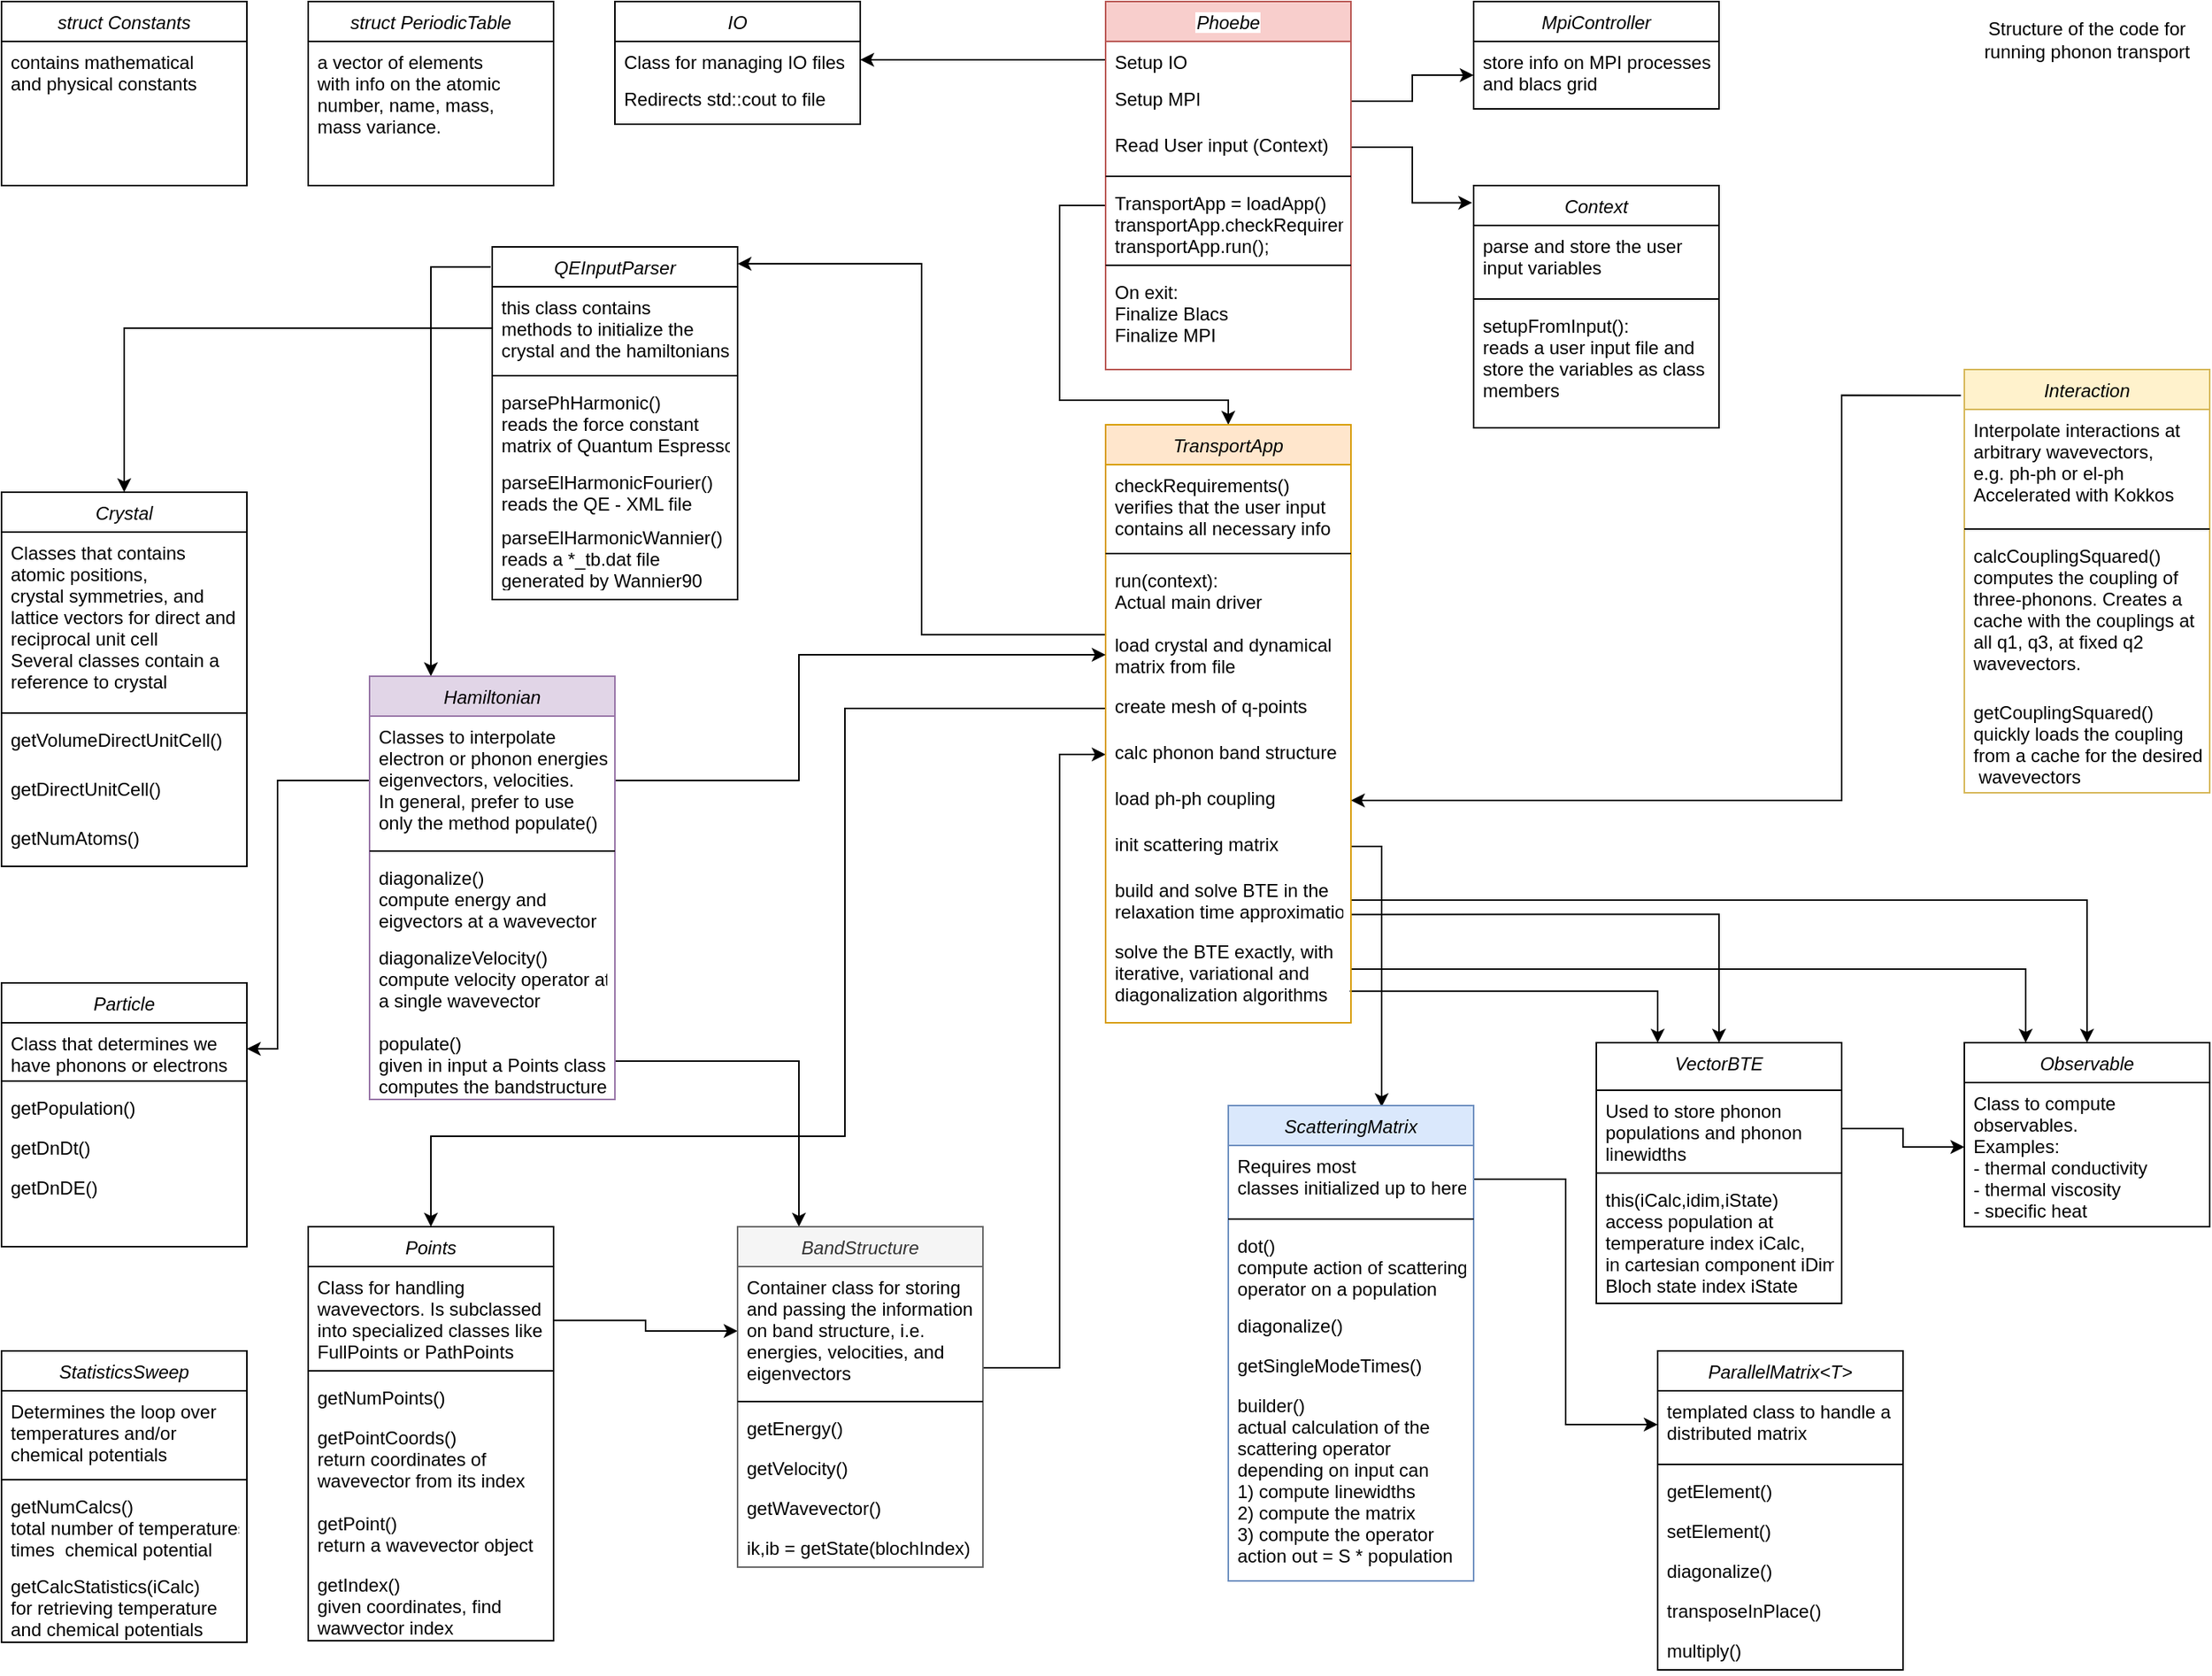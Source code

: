 <mxfile version="13.5.7" type="device"><diagram id="C5RBs43oDa-KdzZeNtuy" name="Page-1"><mxGraphModel dx="2770" dy="1166" grid="1" gridSize="10" guides="1" tooltips="1" connect="1" arrows="1" fold="1" page="1" pageScale="1" pageWidth="827" pageHeight="1169" math="0" shadow="0"><root><mxCell id="WIyWlLk6GJQsqaUBKTNV-0"/><mxCell id="WIyWlLk6GJQsqaUBKTNV-1" parent="WIyWlLk6GJQsqaUBKTNV-0"/><mxCell id="KkPsuheMRC8eFXk_wKIV-48" style="edgeStyle=orthogonalEdgeStyle;rounded=0;orthogonalLoop=1;jettySize=auto;html=1;entryX=0;entryY=0.5;entryDx=0;entryDy=0;" parent="WIyWlLk6GJQsqaUBKTNV-1" source="GRxY30Gbh3IMdHEp6kjH-54" target="KkPsuheMRC8eFXk_wKIV-29" edge="1"><mxGeometry relative="1" as="geometry"><Array as="points"><mxPoint x="-110" y="931"/><mxPoint x="-110" y="531"/></Array></mxGeometry></mxCell><mxCell id="KkPsuheMRC8eFXk_wKIV-9" style="edgeStyle=orthogonalEdgeStyle;rounded=0;orthogonalLoop=1;jettySize=auto;html=1;entryX=0.5;entryY=0;entryDx=0;entryDy=0;" parent="WIyWlLk6GJQsqaUBKTNV-1" source="KkPsuheMRC8eFXk_wKIV-7" target="zkfFHV4jXpPFQw0GAbJ--0" edge="1"><mxGeometry relative="1" as="geometry"><Array as="points"><mxPoint x="-110" y="173"/><mxPoint x="-110" y="300"/><mxPoint y="300"/></Array></mxGeometry></mxCell><mxCell id="KkPsuheMRC8eFXk_wKIV-11" style="edgeStyle=orthogonalEdgeStyle;rounded=0;orthogonalLoop=1;jettySize=auto;html=1;" parent="WIyWlLk6GJQsqaUBKTNV-1" source="KkPsuheMRC8eFXk_wKIV-16" target="GRxY30Gbh3IMdHEp6kjH-79" edge="1"><mxGeometry relative="1" as="geometry"/></mxCell><mxCell id="KkPsuheMRC8eFXk_wKIV-12" style="edgeStyle=orthogonalEdgeStyle;rounded=0;orthogonalLoop=1;jettySize=auto;html=1;" parent="WIyWlLk6GJQsqaUBKTNV-1" source="KkPsuheMRC8eFXk_wKIV-5" target="Z20bCozuWyMQm2CTedx--1" edge="1"><mxGeometry relative="1" as="geometry"/></mxCell><mxCell id="KkPsuheMRC8eFXk_wKIV-13" style="edgeStyle=orthogonalEdgeStyle;rounded=0;orthogonalLoop=1;jettySize=auto;html=1;entryX=-0.006;entryY=0.071;entryDx=0;entryDy=0;entryPerimeter=0;" parent="WIyWlLk6GJQsqaUBKTNV-1" source="KkPsuheMRC8eFXk_wKIV-17" target="GRxY30Gbh3IMdHEp6kjH-75" edge="1"><mxGeometry relative="1" as="geometry"/></mxCell><mxCell id="KkPsuheMRC8eFXk_wKIV-14" value="Structure of the code for running phonon transport" style="text;html=1;strokeColor=none;fillColor=none;align=center;verticalAlign=middle;whiteSpace=wrap;rounded=0;" parent="WIyWlLk6GJQsqaUBKTNV-1" vertex="1"><mxGeometry x="480" y="40" width="160" height="50" as="geometry"/></mxCell><mxCell id="KkPsuheMRC8eFXk_wKIV-34" style="edgeStyle=orthogonalEdgeStyle;rounded=0;orthogonalLoop=1;jettySize=auto;html=1;entryX=1;entryY=0.048;entryDx=0;entryDy=0;entryPerimeter=0;exitX=0;exitY=0.172;exitDx=0;exitDy=0;exitPerimeter=0;" parent="WIyWlLk6GJQsqaUBKTNV-1" source="KkPsuheMRC8eFXk_wKIV-21" target="GRxY30Gbh3IMdHEp6kjH-12" edge="1"><mxGeometry relative="1" as="geometry"/></mxCell><mxCell id="KkPsuheMRC8eFXk_wKIV-40" style="edgeStyle=orthogonalEdgeStyle;rounded=0;orthogonalLoop=1;jettySize=auto;html=1;entryX=0.25;entryY=0;entryDx=0;entryDy=0;exitX=-0.006;exitY=0.057;exitDx=0;exitDy=0;exitPerimeter=0;" parent="WIyWlLk6GJQsqaUBKTNV-1" source="GRxY30Gbh3IMdHEp6kjH-12" target="zkfFHV4jXpPFQw0GAbJ--6" edge="1"><mxGeometry relative="1" as="geometry"/></mxCell><mxCell id="KkPsuheMRC8eFXk_wKIV-42" style="edgeStyle=orthogonalEdgeStyle;rounded=0;orthogonalLoop=1;jettySize=auto;html=1;" parent="WIyWlLk6GJQsqaUBKTNV-1" source="KkPsuheMRC8eFXk_wKIV-32" target="GRxY30Gbh3IMdHEp6kjH-20" edge="1"><mxGeometry relative="1" as="geometry"/></mxCell><mxCell id="KkPsuheMRC8eFXk_wKIV-43" style="edgeStyle=orthogonalEdgeStyle;rounded=0;orthogonalLoop=1;jettySize=auto;html=1;entryX=0.25;entryY=0;entryDx=0;entryDy=0;" parent="WIyWlLk6GJQsqaUBKTNV-1" source="KkPsuheMRC8eFXk_wKIV-33" target="GRxY30Gbh3IMdHEp6kjH-20" edge="1"><mxGeometry relative="1" as="geometry"/></mxCell><mxCell id="KkPsuheMRC8eFXk_wKIV-44" style="edgeStyle=orthogonalEdgeStyle;rounded=0;orthogonalLoop=1;jettySize=auto;html=1;entryX=0.25;entryY=0;entryDx=0;entryDy=0;" parent="WIyWlLk6GJQsqaUBKTNV-1" source="GRxY30Gbh3IMdHEp6kjH-4" target="GRxY30Gbh3IMdHEp6kjH-54" edge="1"><mxGeometry relative="1" as="geometry"/></mxCell><mxCell id="KkPsuheMRC8eFXk_wKIV-45" style="edgeStyle=orthogonalEdgeStyle;rounded=0;orthogonalLoop=1;jettySize=auto;html=1;entryX=0.5;entryY=0;entryDx=0;entryDy=0;exitX=0;exitY=0.5;exitDx=0;exitDy=0;" parent="WIyWlLk6GJQsqaUBKTNV-1" source="KkPsuheMRC8eFXk_wKIV-22" target="GRxY30Gbh3IMdHEp6kjH-34" edge="1"><mxGeometry relative="1" as="geometry"><mxPoint x="-520" y="780" as="targetPoint"/><Array as="points"><mxPoint x="-250" y="501"/><mxPoint x="-250" y="780"/><mxPoint x="-520" y="780"/></Array></mxGeometry></mxCell><mxCell id="KkPsuheMRC8eFXk_wKIV-57" style="edgeStyle=orthogonalEdgeStyle;rounded=0;orthogonalLoop=1;jettySize=auto;html=1;" parent="WIyWlLk6GJQsqaUBKTNV-1" source="GRxY30Gbh3IMdHEp6kjH-13" target="KkPsuheMRC8eFXk_wKIV-49" edge="1"><mxGeometry relative="1" as="geometry"/></mxCell><mxCell id="KkPsuheMRC8eFXk_wKIV-59" style="edgeStyle=orthogonalEdgeStyle;rounded=0;orthogonalLoop=1;jettySize=auto;html=1;entryX=1;entryY=0.5;entryDx=0;entryDy=0;exitX=-0.014;exitY=0.061;exitDx=0;exitDy=0;exitPerimeter=0;" parent="WIyWlLk6GJQsqaUBKTNV-1" source="zkfFHV4jXpPFQw0GAbJ--13" target="KkPsuheMRC8eFXk_wKIV-30" edge="1"><mxGeometry relative="1" as="geometry"><Array as="points"><mxPoint x="400" y="297"/><mxPoint x="400" y="561"/></Array></mxGeometry></mxCell><mxCell id="KkPsuheMRC8eFXk_wKIV-60" style="edgeStyle=orthogonalEdgeStyle;rounded=0;orthogonalLoop=1;jettySize=auto;html=1;entryX=0.625;entryY=0.003;entryDx=0;entryDy=0;entryPerimeter=0;" parent="WIyWlLk6GJQsqaUBKTNV-1" source="KkPsuheMRC8eFXk_wKIV-31" target="a81Gc2sCIZiDQg14UciP-0" edge="1"><mxGeometry relative="1" as="geometry"><Array as="points"><mxPoint x="100" y="591"/></Array></mxGeometry></mxCell><mxCell id="KkPsuheMRC8eFXk_wKIV-71" style="edgeStyle=orthogonalEdgeStyle;rounded=0;orthogonalLoop=1;jettySize=auto;html=1;entryX=0.5;entryY=0;entryDx=0;entryDy=0;exitX=1;exitY=0.733;exitDx=0;exitDy=0;exitPerimeter=0;" parent="WIyWlLk6GJQsqaUBKTNV-1" source="KkPsuheMRC8eFXk_wKIV-32" target="GRxY30Gbh3IMdHEp6kjH-28" edge="1"><mxGeometry relative="1" as="geometry"><Array as="points"><mxPoint x="320" y="635"/></Array></mxGeometry></mxCell><mxCell id="KkPsuheMRC8eFXk_wKIV-73" style="edgeStyle=orthogonalEdgeStyle;rounded=0;orthogonalLoop=1;jettySize=auto;html=1;entryX=0.25;entryY=0;entryDx=0;entryDy=0;exitX=0.995;exitY=0.787;exitDx=0;exitDy=0;exitPerimeter=0;" parent="WIyWlLk6GJQsqaUBKTNV-1" source="KkPsuheMRC8eFXk_wKIV-33" target="GRxY30Gbh3IMdHEp6kjH-28" edge="1"><mxGeometry relative="1" as="geometry"><Array as="points"><mxPoint x="280" y="685"/></Array></mxGeometry></mxCell><mxCell id="KkPsuheMRC8eFXk_wKIV-74" style="edgeStyle=orthogonalEdgeStyle;rounded=0;orthogonalLoop=1;jettySize=auto;html=1;exitX=1.002;exitY=0.548;exitDx=0;exitDy=0;exitPerimeter=0;" parent="WIyWlLk6GJQsqaUBKTNV-1" source="GRxY30Gbh3IMdHEp6kjH-35" target="GRxY30Gbh3IMdHEp6kjH-55" edge="1"><mxGeometry relative="1" as="geometry"><mxPoint x="-370" y="870" as="targetPoint"/></mxGeometry></mxCell><mxCell id="KkPsuheMRC8eFXk_wKIV-75" style="edgeStyle=orthogonalEdgeStyle;rounded=0;orthogonalLoop=1;jettySize=auto;html=1;" parent="WIyWlLk6GJQsqaUBKTNV-1" source="GRxY30Gbh3IMdHEp6kjH-29" target="GRxY30Gbh3IMdHEp6kjH-21" edge="1"><mxGeometry relative="1" as="geometry"><mxPoint x="432.4" y="750.85" as="sourcePoint"/><mxPoint x="507.76" y="750.88" as="targetPoint"/></mxGeometry></mxCell><mxCell id="KkPsuheMRC8eFXk_wKIV-187" style="edgeStyle=orthogonalEdgeStyle;rounded=0;orthogonalLoop=1;jettySize=auto;html=1;" parent="WIyWlLk6GJQsqaUBKTNV-1" source="a81Gc2sCIZiDQg14UciP-1" target="GRxY30Gbh3IMdHEp6kjH-92" edge="1"><mxGeometry relative="1" as="geometry"/></mxCell><mxCell id="KkPsuheMRC8eFXk_wKIV-0" value="Phoebe" style="swimlane;fontStyle=2;align=center;verticalAlign=top;childLayout=stackLayout;horizontal=1;startSize=26;horizontalStack=0;resizeParent=1;resizeLast=0;collapsible=1;marginBottom=0;rounded=0;shadow=0;strokeWidth=1;labelBackgroundColor=#ffffff;fillColor=#f8cecc;strokeColor=#b85450;" parent="WIyWlLk6GJQsqaUBKTNV-1" vertex="1"><mxGeometry x="-80" y="40" width="160" height="240" as="geometry"><mxRectangle x="230" y="140" width="160" height="26" as="alternateBounds"/></mxGeometry></mxCell><mxCell id="KkPsuheMRC8eFXk_wKIV-5" value="Setup IO&#10;" style="text;align=left;verticalAlign=top;spacingLeft=4;spacingRight=4;overflow=hidden;rotatable=0;points=[[0,0.5],[1,0.5]];portConstraint=eastwest;" parent="KkPsuheMRC8eFXk_wKIV-0" vertex="1"><mxGeometry y="26" width="160" height="24" as="geometry"/></mxCell><mxCell id="KkPsuheMRC8eFXk_wKIV-16" value="Setup MPI" style="text;align=left;verticalAlign=top;spacingLeft=4;spacingRight=4;overflow=hidden;rotatable=0;points=[[0,0.5],[1,0.5]];portConstraint=eastwest;" parent="KkPsuheMRC8eFXk_wKIV-0" vertex="1"><mxGeometry y="50" width="160" height="30" as="geometry"/></mxCell><mxCell id="KkPsuheMRC8eFXk_wKIV-17" value="Read User input (Context)" style="text;align=left;verticalAlign=top;spacingLeft=4;spacingRight=4;overflow=hidden;rotatable=0;points=[[0,0.5],[1,0.5]];portConstraint=eastwest;" parent="KkPsuheMRC8eFXk_wKIV-0" vertex="1"><mxGeometry y="80" width="160" height="30" as="geometry"/></mxCell><mxCell id="KkPsuheMRC8eFXk_wKIV-19" value="" style="line;html=1;strokeWidth=1;align=left;verticalAlign=middle;spacingTop=-1;spacingLeft=3;spacingRight=3;rotatable=0;labelPosition=right;points=[];portConstraint=eastwest;" parent="KkPsuheMRC8eFXk_wKIV-0" vertex="1"><mxGeometry y="110" width="160" height="8" as="geometry"/></mxCell><mxCell id="KkPsuheMRC8eFXk_wKIV-7" value="TransportApp = loadApp()&#10;transportApp.checkRequirements();&#10;transportApp.run();" style="text;align=left;verticalAlign=top;spacingLeft=4;spacingRight=4;overflow=hidden;rotatable=0;points=[[0,0.5],[1,0.5]];portConstraint=eastwest;" parent="KkPsuheMRC8eFXk_wKIV-0" vertex="1"><mxGeometry y="118" width="160" height="50" as="geometry"/></mxCell><mxCell id="KkPsuheMRC8eFXk_wKIV-20" value="" style="line;html=1;strokeWidth=1;align=left;verticalAlign=middle;spacingTop=-1;spacingLeft=3;spacingRight=3;rotatable=0;labelPosition=right;points=[];portConstraint=eastwest;" parent="KkPsuheMRC8eFXk_wKIV-0" vertex="1"><mxGeometry y="168" width="160" height="8" as="geometry"/></mxCell><mxCell id="KkPsuheMRC8eFXk_wKIV-8" value="On exit:&#10;Finalize Blacs&#10;Finalize MPI" style="text;align=left;verticalAlign=top;spacingLeft=4;spacingRight=4;overflow=hidden;rotatable=0;points=[[0,0.5],[1,0.5]];portConstraint=eastwest;" parent="KkPsuheMRC8eFXk_wKIV-0" vertex="1"><mxGeometry y="176" width="160" height="64" as="geometry"/></mxCell><mxCell id="zkfFHV4jXpPFQw0GAbJ--0" value="TransportApp" style="swimlane;fontStyle=2;align=center;verticalAlign=top;childLayout=stackLayout;horizontal=1;startSize=26;horizontalStack=0;resizeParent=1;resizeLast=0;collapsible=1;marginBottom=0;rounded=0;shadow=0;strokeWidth=1;fillColor=#ffe6cc;strokeColor=#d79b00;" parent="WIyWlLk6GJQsqaUBKTNV-1" vertex="1"><mxGeometry x="-80" y="316" width="160" height="390" as="geometry"><mxRectangle x="230" y="140" width="160" height="26" as="alternateBounds"/></mxGeometry></mxCell><mxCell id="zkfFHV4jXpPFQw0GAbJ--1" value="checkRequirements()&#10;verifies that the user input &#10;contains all necessary info" style="text;align=left;verticalAlign=top;spacingLeft=4;spacingRight=4;overflow=hidden;rotatable=0;points=[[0,0.5],[1,0.5]];portConstraint=eastwest;" parent="zkfFHV4jXpPFQw0GAbJ--0" vertex="1"><mxGeometry y="26" width="160" height="54" as="geometry"/></mxCell><mxCell id="zkfFHV4jXpPFQw0GAbJ--4" value="" style="line;html=1;strokeWidth=1;align=left;verticalAlign=middle;spacingTop=-1;spacingLeft=3;spacingRight=3;rotatable=0;labelPosition=right;points=[];portConstraint=eastwest;" parent="zkfFHV4jXpPFQw0GAbJ--0" vertex="1"><mxGeometry y="80" width="160" height="8" as="geometry"/></mxCell><mxCell id="a81Gc2sCIZiDQg14UciP-9" value="run(context):&#10;Actual main driver" style="text;align=left;verticalAlign=top;spacingLeft=4;spacingRight=4;overflow=hidden;rotatable=0;points=[[0,0.5],[1,0.5]];portConstraint=eastwest;" parent="zkfFHV4jXpPFQw0GAbJ--0" vertex="1"><mxGeometry y="88" width="160" height="42" as="geometry"/></mxCell><mxCell id="KkPsuheMRC8eFXk_wKIV-21" value="load crystal and dynamical &#10;matrix from file" style="text;align=left;verticalAlign=top;spacingLeft=4;spacingRight=4;overflow=hidden;rotatable=0;points=[[0,0.5],[1,0.5]];portConstraint=eastwest;" parent="zkfFHV4jXpPFQw0GAbJ--0" vertex="1"><mxGeometry y="130" width="160" height="40" as="geometry"/></mxCell><mxCell id="KkPsuheMRC8eFXk_wKIV-22" value="create mesh of q-points" style="text;align=left;verticalAlign=top;spacingLeft=4;spacingRight=4;overflow=hidden;rotatable=0;points=[[0,0.5],[1,0.5]];portConstraint=eastwest;" parent="zkfFHV4jXpPFQw0GAbJ--0" vertex="1"><mxGeometry y="170" width="160" height="30" as="geometry"/></mxCell><mxCell id="KkPsuheMRC8eFXk_wKIV-29" value="calc phonon band structure" style="text;align=left;verticalAlign=top;spacingLeft=4;spacingRight=4;overflow=hidden;rotatable=0;points=[[0,0.5],[1,0.5]];portConstraint=eastwest;" parent="zkfFHV4jXpPFQw0GAbJ--0" vertex="1"><mxGeometry y="200" width="160" height="30" as="geometry"/></mxCell><mxCell id="KkPsuheMRC8eFXk_wKIV-30" value="load ph-ph coupling" style="text;align=left;verticalAlign=top;spacingLeft=4;spacingRight=4;overflow=hidden;rotatable=0;points=[[0,0.5],[1,0.5]];portConstraint=eastwest;" parent="zkfFHV4jXpPFQw0GAbJ--0" vertex="1"><mxGeometry y="230" width="160" height="30" as="geometry"/></mxCell><mxCell id="KkPsuheMRC8eFXk_wKIV-31" value="init scattering matrix" style="text;align=left;verticalAlign=top;spacingLeft=4;spacingRight=4;overflow=hidden;rotatable=0;points=[[0,0.5],[1,0.5]];portConstraint=eastwest;" parent="zkfFHV4jXpPFQw0GAbJ--0" vertex="1"><mxGeometry y="260" width="160" height="30" as="geometry"/></mxCell><mxCell id="KkPsuheMRC8eFXk_wKIV-32" value="build and solve BTE in the &#10;relaxation time approximation" style="text;align=left;verticalAlign=top;spacingLeft=4;spacingRight=4;overflow=hidden;rotatable=0;points=[[0,0.5],[1,0.5]];portConstraint=eastwest;" parent="zkfFHV4jXpPFQw0GAbJ--0" vertex="1"><mxGeometry y="290" width="160" height="40" as="geometry"/></mxCell><mxCell id="KkPsuheMRC8eFXk_wKIV-33" value="solve the BTE exactly, with &#10;iterative, variational and &#10;diagonalization algorithms" style="text;align=left;verticalAlign=top;spacingLeft=4;spacingRight=4;overflow=hidden;rotatable=0;points=[[0,0.5],[1,0.5]];portConstraint=eastwest;" parent="zkfFHV4jXpPFQw0GAbJ--0" vertex="1"><mxGeometry y="330" width="160" height="50" as="geometry"/></mxCell><mxCell id="zkfFHV4jXpPFQw0GAbJ--13" value="Interaction" style="swimlane;fontStyle=2;align=center;verticalAlign=top;childLayout=stackLayout;horizontal=1;startSize=26;horizontalStack=0;resizeParent=1;resizeLast=0;collapsible=1;marginBottom=0;rounded=0;shadow=0;strokeWidth=1;fillColor=#fff2cc;strokeColor=#d6b656;" parent="WIyWlLk6GJQsqaUBKTNV-1" vertex="1"><mxGeometry x="480" y="280" width="160" height="276" as="geometry"><mxRectangle x="340" y="380" width="170" height="26" as="alternateBounds"/></mxGeometry></mxCell><mxCell id="zkfFHV4jXpPFQw0GAbJ--14" value="Interpolate interactions at &#10;arbitrary wavevectors, &#10;e.g. ph-ph or el-ph&#10;Accelerated with Kokkos" style="text;align=left;verticalAlign=top;spacingLeft=4;spacingRight=4;overflow=hidden;rotatable=0;points=[[0,0.5],[1,0.5]];portConstraint=eastwest;" parent="zkfFHV4jXpPFQw0GAbJ--13" vertex="1"><mxGeometry y="26" width="160" height="74" as="geometry"/></mxCell><mxCell id="zkfFHV4jXpPFQw0GAbJ--15" value="" style="line;html=1;strokeWidth=1;align=left;verticalAlign=middle;spacingTop=-1;spacingLeft=3;spacingRight=3;rotatable=0;labelPosition=right;points=[];portConstraint=eastwest;" parent="zkfFHV4jXpPFQw0GAbJ--13" vertex="1"><mxGeometry y="100" width="160" height="8" as="geometry"/></mxCell><mxCell id="GRxY30Gbh3IMdHEp6kjH-6" value="calcCouplingSquared()&#10;computes the coupling of &#10;three-phonons. Creates a &#10;cache with the couplings at &#10;all q1, q3, at fixed q2 &#10;wavevectors." style="text;align=left;verticalAlign=top;spacingLeft=4;spacingRight=4;overflow=hidden;rotatable=0;points=[[0,0.5],[1,0.5]];portConstraint=eastwest;" parent="zkfFHV4jXpPFQw0GAbJ--13" vertex="1"><mxGeometry y="108" width="160" height="102" as="geometry"/></mxCell><mxCell id="GRxY30Gbh3IMdHEp6kjH-7" value="getCouplingSquared()&#10;quickly loads the coupling &#10;from a cache for the desired&#10; wavevectors " style="text;align=left;verticalAlign=top;spacingLeft=4;spacingRight=4;overflow=hidden;rotatable=0;points=[[0,0.5],[1,0.5]];portConstraint=eastwest;" parent="zkfFHV4jXpPFQw0GAbJ--13" vertex="1"><mxGeometry y="210" width="160" height="66" as="geometry"/></mxCell><mxCell id="GRxY30Gbh3IMdHEp6kjH-78" value="MpiController" style="swimlane;fontStyle=2;align=center;verticalAlign=top;childLayout=stackLayout;horizontal=1;startSize=26;horizontalStack=0;resizeParent=1;resizeLast=0;collapsible=1;marginBottom=0;rounded=0;shadow=0;strokeWidth=1;" parent="WIyWlLk6GJQsqaUBKTNV-1" vertex="1"><mxGeometry x="160" y="40" width="160" height="70" as="geometry"><mxRectangle x="550" y="140" width="160" height="26" as="alternateBounds"/></mxGeometry></mxCell><mxCell id="GRxY30Gbh3IMdHEp6kjH-79" value="store info on MPI processes&#10; and blacs grid" style="text;align=left;verticalAlign=top;spacingLeft=4;spacingRight=4;overflow=hidden;rotatable=0;points=[[0,0.5],[1,0.5]];portConstraint=eastwest;" parent="GRxY30Gbh3IMdHEp6kjH-78" vertex="1"><mxGeometry y="26" width="160" height="44" as="geometry"/></mxCell><mxCell id="GRxY30Gbh3IMdHEp6kjH-75" value="Context" style="swimlane;fontStyle=2;align=center;verticalAlign=top;childLayout=stackLayout;horizontal=1;startSize=26;horizontalStack=0;resizeParent=1;resizeLast=0;collapsible=1;marginBottom=0;rounded=0;shadow=0;strokeWidth=1;" parent="WIyWlLk6GJQsqaUBKTNV-1" vertex="1"><mxGeometry x="160" y="160" width="160" height="158" as="geometry"><mxRectangle x="550" y="140" width="160" height="26" as="alternateBounds"/></mxGeometry></mxCell><mxCell id="GRxY30Gbh3IMdHEp6kjH-76" value="parse and store the user &#10;input variables&#10;" style="text;align=left;verticalAlign=top;spacingLeft=4;spacingRight=4;overflow=hidden;rotatable=0;points=[[0,0.5],[1,0.5]];portConstraint=eastwest;" parent="GRxY30Gbh3IMdHEp6kjH-75" vertex="1"><mxGeometry y="26" width="160" height="44" as="geometry"/></mxCell><mxCell id="GRxY30Gbh3IMdHEp6kjH-77" value="" style="line;html=1;strokeWidth=1;align=left;verticalAlign=middle;spacingTop=-1;spacingLeft=3;spacingRight=3;rotatable=0;labelPosition=right;points=[];portConstraint=eastwest;" parent="GRxY30Gbh3IMdHEp6kjH-75" vertex="1"><mxGeometry y="70" width="160" height="8" as="geometry"/></mxCell><mxCell id="0PvX4p6T5VxW7BoX-dpV-2" value="setupFromInput(): &#10;reads a user input file and &#10;store the variables as class &#10;members" style="text;align=left;verticalAlign=top;spacingLeft=4;spacingRight=4;overflow=hidden;rotatable=0;points=[[0,0.5],[1,0.5]];portConstraint=eastwest;" parent="GRxY30Gbh3IMdHEp6kjH-75" vertex="1"><mxGeometry y="78" width="160" height="72" as="geometry"/></mxCell><mxCell id="GRxY30Gbh3IMdHEp6kjH-66" value="struct PeriodicTable" style="swimlane;fontStyle=2;align=center;verticalAlign=top;childLayout=stackLayout;horizontal=1;startSize=26;horizontalStack=0;resizeParent=1;resizeLast=0;collapsible=1;marginBottom=0;rounded=0;shadow=0;strokeWidth=1;" parent="WIyWlLk6GJQsqaUBKTNV-1" vertex="1"><mxGeometry x="-600" y="40" width="160" height="120" as="geometry"><mxRectangle x="550" y="140" width="160" height="26" as="alternateBounds"/></mxGeometry></mxCell><mxCell id="GRxY30Gbh3IMdHEp6kjH-67" value="a vector of elements&#10;with info on the atomic &#10;number, name, mass, &#10;mass variance.&#10;&#10;" style="text;align=left;verticalAlign=top;spacingLeft=4;spacingRight=4;overflow=hidden;rotatable=0;points=[[0,0.5],[1,0.5]];portConstraint=eastwest;" parent="GRxY30Gbh3IMdHEp6kjH-66" vertex="1"><mxGeometry y="26" width="160" height="94" as="geometry"/></mxCell><mxCell id="GRxY30Gbh3IMdHEp6kjH-60" value="struct Constants" style="swimlane;fontStyle=2;align=center;verticalAlign=top;childLayout=stackLayout;horizontal=1;startSize=26;horizontalStack=0;resizeParent=1;resizeLast=0;collapsible=1;marginBottom=0;rounded=0;shadow=0;strokeWidth=1;" parent="WIyWlLk6GJQsqaUBKTNV-1" vertex="1"><mxGeometry x="-800" y="40" width="160" height="120" as="geometry"><mxRectangle x="550" y="140" width="160" height="26" as="alternateBounds"/></mxGeometry></mxCell><mxCell id="GRxY30Gbh3IMdHEp6kjH-61" value="contains mathematical &#10;and physical constants" style="text;align=left;verticalAlign=top;spacingLeft=4;spacingRight=4;overflow=hidden;rotatable=0;points=[[0,0.5],[1,0.5]];portConstraint=eastwest;" parent="GRxY30Gbh3IMdHEp6kjH-60" vertex="1"><mxGeometry y="26" width="160" height="84" as="geometry"/></mxCell><mxCell id="Z20bCozuWyMQm2CTedx--0" value="IO" style="swimlane;fontStyle=2;align=center;verticalAlign=top;childLayout=stackLayout;horizontal=1;startSize=26;horizontalStack=0;resizeParent=1;resizeLast=0;collapsible=1;marginBottom=0;rounded=0;shadow=0;strokeWidth=1;" parent="WIyWlLk6GJQsqaUBKTNV-1" vertex="1"><mxGeometry x="-400" y="40" width="160" height="80" as="geometry"><mxRectangle x="550" y="140" width="160" height="26" as="alternateBounds"/></mxGeometry></mxCell><mxCell id="Z20bCozuWyMQm2CTedx--1" value="Class for managing IO files&#10;" style="text;align=left;verticalAlign=top;spacingLeft=4;spacingRight=4;overflow=hidden;rotatable=0;points=[[0,0.5],[1,0.5]];portConstraint=eastwest;" parent="Z20bCozuWyMQm2CTedx--0" vertex="1"><mxGeometry y="26" width="160" height="24" as="geometry"/></mxCell><mxCell id="KkPsuheMRC8eFXk_wKIV-15" value="Redirects std::cout to file&#10;" style="text;align=left;verticalAlign=top;spacingLeft=4;spacingRight=4;overflow=hidden;rotatable=0;points=[[0,0.5],[1,0.5]];portConstraint=eastwest;" parent="Z20bCozuWyMQm2CTedx--0" vertex="1"><mxGeometry y="50" width="160" height="30" as="geometry"/></mxCell><mxCell id="GRxY30Gbh3IMdHEp6kjH-12" value="QEInputParser" style="swimlane;fontStyle=2;align=center;verticalAlign=top;childLayout=stackLayout;horizontal=1;startSize=26;horizontalStack=0;resizeParent=1;resizeLast=0;collapsible=1;marginBottom=0;rounded=0;shadow=0;strokeWidth=1;" parent="WIyWlLk6GJQsqaUBKTNV-1" vertex="1"><mxGeometry x="-480" y="200" width="160" height="230" as="geometry"><mxRectangle x="550" y="140" width="160" height="26" as="alternateBounds"/></mxGeometry></mxCell><mxCell id="GRxY30Gbh3IMdHEp6kjH-13" value="this class contains &#10;methods to initialize the &#10;crystal and the hamiltonians" style="text;align=left;verticalAlign=top;spacingLeft=4;spacingRight=4;overflow=hidden;rotatable=0;points=[[0,0.5],[1,0.5]];portConstraint=eastwest;" parent="GRxY30Gbh3IMdHEp6kjH-12" vertex="1"><mxGeometry y="26" width="160" height="54" as="geometry"/></mxCell><mxCell id="GRxY30Gbh3IMdHEp6kjH-14" value="" style="line;html=1;strokeWidth=1;align=left;verticalAlign=middle;spacingTop=-1;spacingLeft=3;spacingRight=3;rotatable=0;labelPosition=right;points=[];portConstraint=eastwest;" parent="GRxY30Gbh3IMdHEp6kjH-12" vertex="1"><mxGeometry y="80" width="160" height="8" as="geometry"/></mxCell><mxCell id="GRxY30Gbh3IMdHEp6kjH-15" value="parsePhHarmonic()&#10;reads the force constant &#10;matrix of Quantum Espresso" style="text;align=left;verticalAlign=top;spacingLeft=4;spacingRight=4;overflow=hidden;rotatable=0;points=[[0,0.5],[1,0.5]];portConstraint=eastwest;" parent="GRxY30Gbh3IMdHEp6kjH-12" vertex="1"><mxGeometry y="88" width="160" height="52" as="geometry"/></mxCell><mxCell id="GRxY30Gbh3IMdHEp6kjH-18" value="parseElHarmonicFourier()&#10;reads the QE - XML file" style="text;align=left;verticalAlign=top;spacingLeft=4;spacingRight=4;overflow=hidden;rotatable=0;points=[[0,0.5],[1,0.5]];portConstraint=eastwest;" parent="GRxY30Gbh3IMdHEp6kjH-12" vertex="1"><mxGeometry y="140" width="160" height="36" as="geometry"/></mxCell><mxCell id="GRxY30Gbh3IMdHEp6kjH-19" value="parseElHarmonicWannier()&#10;reads a *_tb.dat file &#10;generated by Wannier90 " style="text;align=left;verticalAlign=top;spacingLeft=4;spacingRight=4;overflow=hidden;rotatable=0;points=[[0,0.5],[1,0.5]];portConstraint=eastwest;" parent="GRxY30Gbh3IMdHEp6kjH-12" vertex="1"><mxGeometry y="176" width="160" height="44" as="geometry"/></mxCell><mxCell id="GRxY30Gbh3IMdHEp6kjH-91" value="ParallelMatrix&lt;T&gt;" style="swimlane;fontStyle=2;align=center;verticalAlign=top;childLayout=stackLayout;horizontal=1;startSize=26;horizontalStack=0;resizeParent=1;resizeLast=0;collapsible=1;marginBottom=0;rounded=0;shadow=0;strokeWidth=1;" parent="WIyWlLk6GJQsqaUBKTNV-1" vertex="1"><mxGeometry x="280" y="920" width="160" height="208" as="geometry"><mxRectangle x="550" y="140" width="160" height="26" as="alternateBounds"/></mxGeometry></mxCell><mxCell id="GRxY30Gbh3IMdHEp6kjH-92" value="templated class to handle a &#10;distributed matrix" style="text;align=left;verticalAlign=top;spacingLeft=4;spacingRight=4;overflow=hidden;rotatable=0;points=[[0,0.5],[1,0.5]];portConstraint=eastwest;" parent="GRxY30Gbh3IMdHEp6kjH-91" vertex="1"><mxGeometry y="26" width="160" height="44" as="geometry"/></mxCell><mxCell id="GRxY30Gbh3IMdHEp6kjH-93" value="" style="line;html=1;strokeWidth=1;align=left;verticalAlign=middle;spacingTop=-1;spacingLeft=3;spacingRight=3;rotatable=0;labelPosition=right;points=[];portConstraint=eastwest;" parent="GRxY30Gbh3IMdHEp6kjH-91" vertex="1"><mxGeometry y="70" width="160" height="8" as="geometry"/></mxCell><mxCell id="GRxY30Gbh3IMdHEp6kjH-94" value="getElement()&#10;" style="text;align=left;verticalAlign=top;spacingLeft=4;spacingRight=4;overflow=hidden;rotatable=0;points=[[0,0.5],[1,0.5]];portConstraint=eastwest;" parent="GRxY30Gbh3IMdHEp6kjH-91" vertex="1"><mxGeometry y="78" width="160" height="26" as="geometry"/></mxCell><mxCell id="GRxY30Gbh3IMdHEp6kjH-95" value="setElement()&#10;" style="text;align=left;verticalAlign=top;spacingLeft=4;spacingRight=4;overflow=hidden;rotatable=0;points=[[0,0.5],[1,0.5]];portConstraint=eastwest;" parent="GRxY30Gbh3IMdHEp6kjH-91" vertex="1"><mxGeometry y="104" width="160" height="26" as="geometry"/></mxCell><mxCell id="GRxY30Gbh3IMdHEp6kjH-96" value="diagonalize()&#10;" style="text;align=left;verticalAlign=top;spacingLeft=4;spacingRight=4;overflow=hidden;rotatable=0;points=[[0,0.5],[1,0.5]];portConstraint=eastwest;" parent="GRxY30Gbh3IMdHEp6kjH-91" vertex="1"><mxGeometry y="130" width="160" height="26" as="geometry"/></mxCell><mxCell id="GRxY30Gbh3IMdHEp6kjH-97" value="transposeInPlace()&#10;" style="text;align=left;verticalAlign=top;spacingLeft=4;spacingRight=4;overflow=hidden;rotatable=0;points=[[0,0.5],[1,0.5]];portConstraint=eastwest;" parent="GRxY30Gbh3IMdHEp6kjH-91" vertex="1"><mxGeometry y="156" width="160" height="26" as="geometry"/></mxCell><mxCell id="GRxY30Gbh3IMdHEp6kjH-98" value="multiply()&#10;" style="text;align=left;verticalAlign=top;spacingLeft=4;spacingRight=4;overflow=hidden;rotatable=0;points=[[0,0.5],[1,0.5]];portConstraint=eastwest;" parent="GRxY30Gbh3IMdHEp6kjH-91" vertex="1"><mxGeometry y="182" width="160" height="26" as="geometry"/></mxCell><mxCell id="a81Gc2sCIZiDQg14UciP-0" value="ScatteringMatrix" style="swimlane;fontStyle=2;align=center;verticalAlign=top;childLayout=stackLayout;horizontal=1;startSize=26;horizontalStack=0;resizeParent=1;resizeLast=0;collapsible=1;marginBottom=0;rounded=0;shadow=0;strokeWidth=1;fillColor=#dae8fc;strokeColor=#6c8ebf;" parent="WIyWlLk6GJQsqaUBKTNV-1" vertex="1"><mxGeometry y="760" width="160" height="310" as="geometry"><mxRectangle x="550" y="140" width="160" height="26" as="alternateBounds"/></mxGeometry></mxCell><mxCell id="a81Gc2sCIZiDQg14UciP-1" value="Requires most &#10;classes initialized up to here" style="text;align=left;verticalAlign=top;spacingLeft=4;spacingRight=4;overflow=hidden;rotatable=0;points=[[0,0.5],[1,0.5]];portConstraint=eastwest;" parent="a81Gc2sCIZiDQg14UciP-0" vertex="1"><mxGeometry y="26" width="160" height="44" as="geometry"/></mxCell><mxCell id="a81Gc2sCIZiDQg14UciP-6" value="" style="line;html=1;strokeWidth=1;align=left;verticalAlign=middle;spacingTop=-1;spacingLeft=3;spacingRight=3;rotatable=0;labelPosition=right;points=[];portConstraint=eastwest;" parent="a81Gc2sCIZiDQg14UciP-0" vertex="1"><mxGeometry y="70" width="160" height="8" as="geometry"/></mxCell><mxCell id="a81Gc2sCIZiDQg14UciP-8" value="dot()&#10;compute action of scattering&#10;operator on a population" style="text;align=left;verticalAlign=top;spacingLeft=4;spacingRight=4;overflow=hidden;rotatable=0;points=[[0,0.5],[1,0.5]];portConstraint=eastwest;" parent="a81Gc2sCIZiDQg14UciP-0" vertex="1"><mxGeometry y="78" width="160" height="52" as="geometry"/></mxCell><mxCell id="GRxY30Gbh3IMdHEp6kjH-9" value="diagonalize()" style="text;align=left;verticalAlign=top;spacingLeft=4;spacingRight=4;overflow=hidden;rotatable=0;points=[[0,0.5],[1,0.5]];portConstraint=eastwest;" parent="a81Gc2sCIZiDQg14UciP-0" vertex="1"><mxGeometry y="130" width="160" height="26" as="geometry"/></mxCell><mxCell id="GRxY30Gbh3IMdHEp6kjH-10" value="getSingleModeTimes()" style="text;align=left;verticalAlign=top;spacingLeft=4;spacingRight=4;overflow=hidden;rotatable=0;points=[[0,0.5],[1,0.5]];portConstraint=eastwest;" parent="a81Gc2sCIZiDQg14UciP-0" vertex="1"><mxGeometry y="156" width="160" height="26" as="geometry"/></mxCell><mxCell id="GRxY30Gbh3IMdHEp6kjH-11" value="builder()&#10;actual calculation of the &#10;scattering operator&#10;depending on input can&#10;1) compute linewidths&#10;2) compute the matrix&#10;3) compute the operator &#10;action out = S * population" style="text;align=left;verticalAlign=top;spacingLeft=4;spacingRight=4;overflow=hidden;rotatable=0;points=[[0,0.5],[1,0.5]];portConstraint=eastwest;" parent="a81Gc2sCIZiDQg14UciP-0" vertex="1"><mxGeometry y="182" width="160" height="128" as="geometry"/></mxCell><mxCell id="GRxY30Gbh3IMdHEp6kjH-54" value="BandStructure" style="swimlane;fontStyle=2;align=center;verticalAlign=top;childLayout=stackLayout;horizontal=1;startSize=26;horizontalStack=0;resizeParent=1;resizeLast=0;collapsible=1;marginBottom=0;rounded=0;shadow=0;strokeWidth=1;fillColor=#f5f5f5;strokeColor=#666666;fontColor=#333333;" parent="WIyWlLk6GJQsqaUBKTNV-1" vertex="1"><mxGeometry x="-320" y="839" width="160" height="222" as="geometry"><mxRectangle x="550" y="140" width="160" height="26" as="alternateBounds"/></mxGeometry></mxCell><mxCell id="GRxY30Gbh3IMdHEp6kjH-55" value="Container class for storing&#10;and passing the information &#10;on band structure, i.e. &#10;energies, velocities, and&#10;eigenvectors" style="text;align=left;verticalAlign=top;spacingLeft=4;spacingRight=4;overflow=hidden;rotatable=0;points=[[0,0.5],[1,0.5]];portConstraint=eastwest;" parent="GRxY30Gbh3IMdHEp6kjH-54" vertex="1"><mxGeometry y="26" width="160" height="84" as="geometry"/></mxCell><mxCell id="GRxY30Gbh3IMdHEp6kjH-56" value="" style="line;html=1;strokeWidth=1;align=left;verticalAlign=middle;spacingTop=-1;spacingLeft=3;spacingRight=3;rotatable=0;labelPosition=right;points=[];portConstraint=eastwest;" parent="GRxY30Gbh3IMdHEp6kjH-54" vertex="1"><mxGeometry y="110" width="160" height="8" as="geometry"/></mxCell><mxCell id="GRxY30Gbh3IMdHEp6kjH-57" value="getEnergy()" style="text;align=left;verticalAlign=top;spacingLeft=4;spacingRight=4;overflow=hidden;rotatable=0;points=[[0,0.5],[1,0.5]];portConstraint=eastwest;" parent="GRxY30Gbh3IMdHEp6kjH-54" vertex="1"><mxGeometry y="118" width="160" height="26" as="geometry"/></mxCell><mxCell id="GRxY30Gbh3IMdHEp6kjH-58" value="getVelocity()" style="text;align=left;verticalAlign=top;spacingLeft=4;spacingRight=4;overflow=hidden;rotatable=0;points=[[0,0.5],[1,0.5]];portConstraint=eastwest;" parent="GRxY30Gbh3IMdHEp6kjH-54" vertex="1"><mxGeometry y="144" width="160" height="26" as="geometry"/></mxCell><mxCell id="GRxY30Gbh3IMdHEp6kjH-59" value="getWavevector()" style="text;align=left;verticalAlign=top;spacingLeft=4;spacingRight=4;overflow=hidden;rotatable=0;points=[[0,0.5],[1,0.5]];portConstraint=eastwest;" parent="GRxY30Gbh3IMdHEp6kjH-54" vertex="1"><mxGeometry y="170" width="160" height="26" as="geometry"/></mxCell><mxCell id="Nrv5DEkJXP6dpkWLHP-c-0" value="ik,ib = getState(blochIndex)" style="text;align=left;verticalAlign=top;spacingLeft=4;spacingRight=4;overflow=hidden;rotatable=0;points=[[0,0.5],[1,0.5]];portConstraint=eastwest;" vertex="1" parent="GRxY30Gbh3IMdHEp6kjH-54"><mxGeometry y="196" width="160" height="26" as="geometry"/></mxCell><mxCell id="GRxY30Gbh3IMdHEp6kjH-34" value="Points" style="swimlane;fontStyle=2;align=center;verticalAlign=top;childLayout=stackLayout;horizontal=1;startSize=26;horizontalStack=0;resizeParent=1;resizeLast=0;collapsible=1;marginBottom=0;rounded=0;shadow=0;strokeWidth=1;" parent="WIyWlLk6GJQsqaUBKTNV-1" vertex="1"><mxGeometry x="-600" y="839" width="160" height="270" as="geometry"><mxRectangle x="550" y="140" width="160" height="26" as="alternateBounds"/></mxGeometry></mxCell><mxCell id="GRxY30Gbh3IMdHEp6kjH-35" value="Class for handling &#10;wavevectors. Is subclassed&#10;into specialized classes like &#10;FullPoints or PathPoints" style="text;align=left;verticalAlign=top;spacingLeft=4;spacingRight=4;overflow=hidden;rotatable=0;points=[[0,0.5],[1,0.5]];portConstraint=eastwest;" parent="GRxY30Gbh3IMdHEp6kjH-34" vertex="1"><mxGeometry y="26" width="160" height="64" as="geometry"/></mxCell><mxCell id="GRxY30Gbh3IMdHEp6kjH-36" value="" style="line;html=1;strokeWidth=1;align=left;verticalAlign=middle;spacingTop=-1;spacingLeft=3;spacingRight=3;rotatable=0;labelPosition=right;points=[];portConstraint=eastwest;" parent="GRxY30Gbh3IMdHEp6kjH-34" vertex="1"><mxGeometry y="90" width="160" height="8" as="geometry"/></mxCell><mxCell id="GRxY30Gbh3IMdHEp6kjH-37" value="getNumPoints()&#10;" style="text;align=left;verticalAlign=top;spacingLeft=4;spacingRight=4;overflow=hidden;rotatable=0;points=[[0,0.5],[1,0.5]];portConstraint=eastwest;" parent="GRxY30Gbh3IMdHEp6kjH-34" vertex="1"><mxGeometry y="98" width="160" height="26" as="geometry"/></mxCell><mxCell id="GRxY30Gbh3IMdHEp6kjH-39" value="getPointCoords()&#10;return coordinates of &#10;wavevector from its index" style="text;align=left;verticalAlign=top;spacingLeft=4;spacingRight=4;overflow=hidden;rotatable=0;points=[[0,0.5],[1,0.5]];portConstraint=eastwest;" parent="GRxY30Gbh3IMdHEp6kjH-34" vertex="1"><mxGeometry y="124" width="160" height="56" as="geometry"/></mxCell><mxCell id="GRxY30Gbh3IMdHEp6kjH-40" value="getPoint()&#10;return a wavevector object" style="text;align=left;verticalAlign=top;spacingLeft=4;spacingRight=4;overflow=hidden;rotatable=0;points=[[0,0.5],[1,0.5]];portConstraint=eastwest;" parent="GRxY30Gbh3IMdHEp6kjH-34" vertex="1"><mxGeometry y="180" width="160" height="40" as="geometry"/></mxCell><mxCell id="GRxY30Gbh3IMdHEp6kjH-41" value="getIndex()&#10;given coordinates, find &#10;wawvector index&#10;" style="text;align=left;verticalAlign=top;spacingLeft=4;spacingRight=4;overflow=hidden;rotatable=0;points=[[0,0.5],[1,0.5]];portConstraint=eastwest;" parent="GRxY30Gbh3IMdHEp6kjH-34" vertex="1"><mxGeometry y="220" width="160" height="50" as="geometry"/></mxCell><mxCell id="KkPsuheMRC8eFXk_wKIV-188" style="edgeStyle=orthogonalEdgeStyle;rounded=0;orthogonalLoop=1;jettySize=auto;html=1;" parent="WIyWlLk6GJQsqaUBKTNV-1" source="zkfFHV4jXpPFQw0GAbJ--7" target="KkPsuheMRC8eFXk_wKIV-21" edge="1"><mxGeometry relative="1" as="geometry"><Array as="points"><mxPoint x="-280" y="548"/><mxPoint x="-280" y="466"/></Array></mxGeometry></mxCell><mxCell id="GRxY30Gbh3IMdHEp6kjH-28" value="VectorBTE" style="swimlane;fontStyle=2;align=center;verticalAlign=top;childLayout=stackLayout;horizontal=1;startSize=31;horizontalStack=0;resizeParent=1;resizeLast=0;collapsible=1;marginBottom=0;rounded=0;shadow=0;strokeWidth=1;" parent="WIyWlLk6GJQsqaUBKTNV-1" vertex="1"><mxGeometry x="240" y="719" width="160" height="170" as="geometry"><mxRectangle x="550" y="140" width="160" height="26" as="alternateBounds"/></mxGeometry></mxCell><mxCell id="GRxY30Gbh3IMdHEp6kjH-29" value="Used to store phonon &#10;populations and phonon &#10;linewidths" style="text;align=left;verticalAlign=top;spacingLeft=4;spacingRight=4;overflow=hidden;rotatable=0;points=[[0,0.5],[1,0.5]];portConstraint=eastwest;" parent="GRxY30Gbh3IMdHEp6kjH-28" vertex="1"><mxGeometry y="31" width="160" height="50" as="geometry"/></mxCell><mxCell id="GRxY30Gbh3IMdHEp6kjH-30" value="" style="line;html=1;strokeWidth=1;align=left;verticalAlign=middle;spacingTop=-1;spacingLeft=3;spacingRight=3;rotatable=0;labelPosition=right;points=[];portConstraint=eastwest;" parent="GRxY30Gbh3IMdHEp6kjH-28" vertex="1"><mxGeometry y="81" width="160" height="8" as="geometry"/></mxCell><mxCell id="GRxY30Gbh3IMdHEp6kjH-31" value="this(iCalc,idim,iState)&#10;access population at &#10;temperature index iCalc,&#10;in cartesian component iDim&#10;Bloch state index iState" style="text;align=left;verticalAlign=top;spacingLeft=4;spacingRight=4;overflow=hidden;rotatable=0;points=[[0,0.5],[1,0.5]];portConstraint=eastwest;" parent="GRxY30Gbh3IMdHEp6kjH-28" vertex="1"><mxGeometry y="89" width="160" height="81" as="geometry"/></mxCell><mxCell id="GRxY30Gbh3IMdHEp6kjH-20" value="Observable" style="swimlane;fontStyle=2;align=center;verticalAlign=top;childLayout=stackLayout;horizontal=1;startSize=26;horizontalStack=0;resizeParent=1;resizeLast=0;collapsible=1;marginBottom=0;rounded=0;shadow=0;strokeWidth=1;" parent="WIyWlLk6GJQsqaUBKTNV-1" vertex="1"><mxGeometry x="480" y="719" width="160" height="120" as="geometry"><mxRectangle x="550" y="140" width="160" height="26" as="alternateBounds"/></mxGeometry></mxCell><mxCell id="GRxY30Gbh3IMdHEp6kjH-21" value="Class to compute &#10;observables. &#10;Examples: &#10;- thermal conductivity&#10;- thermal viscosity&#10;- specific heat" style="text;align=left;verticalAlign=top;spacingLeft=4;spacingRight=4;overflow=hidden;rotatable=0;points=[[0,0.5],[1,0.5]];portConstraint=eastwest;" parent="GRxY30Gbh3IMdHEp6kjH-20" vertex="1"><mxGeometry y="26" width="160" height="84" as="geometry"/></mxCell><mxCell id="KkPsuheMRC8eFXk_wKIV-194" style="edgeStyle=orthogonalEdgeStyle;rounded=0;orthogonalLoop=1;jettySize=auto;html=1;entryX=1;entryY=0.5;entryDx=0;entryDy=0;" parent="WIyWlLk6GJQsqaUBKTNV-1" source="zkfFHV4jXpPFQw0GAbJ--7" target="KkPsuheMRC8eFXk_wKIV-192" edge="1"><mxGeometry relative="1" as="geometry"><Array as="points"><mxPoint x="-620" y="548"/><mxPoint x="-620" y="723"/></Array></mxGeometry></mxCell><mxCell id="KkPsuheMRC8eFXk_wKIV-49" value="Crystal" style="swimlane;fontStyle=2;align=center;verticalAlign=top;childLayout=stackLayout;horizontal=1;startSize=26;horizontalStack=0;resizeParent=1;resizeLast=0;collapsible=1;marginBottom=0;rounded=0;shadow=0;strokeWidth=1;" parent="WIyWlLk6GJQsqaUBKTNV-1" vertex="1"><mxGeometry x="-800" y="360" width="160" height="244" as="geometry"><mxRectangle x="130" y="380" width="160" height="26" as="alternateBounds"/></mxGeometry></mxCell><mxCell id="KkPsuheMRC8eFXk_wKIV-50" value="Classes that contains &#10;atomic positions, &#10;crystal symmetries, and &#10;lattice vectors for direct and &#10;reciprocal unit cell&#10;Several classes contain a &#10;reference to crystal" style="text;align=left;verticalAlign=top;spacingLeft=4;spacingRight=4;overflow=hidden;rotatable=0;points=[[0,0.5],[1,0.5]];portConstraint=eastwest;" parent="KkPsuheMRC8eFXk_wKIV-49" vertex="1"><mxGeometry y="26" width="160" height="114" as="geometry"/></mxCell><mxCell id="KkPsuheMRC8eFXk_wKIV-51" value="" style="line;html=1;strokeWidth=1;align=left;verticalAlign=middle;spacingTop=-1;spacingLeft=3;spacingRight=3;rotatable=0;labelPosition=right;points=[];portConstraint=eastwest;" parent="KkPsuheMRC8eFXk_wKIV-49" vertex="1"><mxGeometry y="140" width="160" height="8" as="geometry"/></mxCell><mxCell id="KkPsuheMRC8eFXk_wKIV-54" value="getVolumeDirectUnitCell()" style="text;align=left;verticalAlign=top;spacingLeft=4;spacingRight=4;overflow=hidden;rotatable=0;points=[[0,0.5],[1,0.5]];portConstraint=eastwest;" parent="KkPsuheMRC8eFXk_wKIV-49" vertex="1"><mxGeometry y="148" width="160" height="32" as="geometry"/></mxCell><mxCell id="KkPsuheMRC8eFXk_wKIV-55" value="getDirectUnitCell()" style="text;align=left;verticalAlign=top;spacingLeft=4;spacingRight=4;overflow=hidden;rotatable=0;points=[[0,0.5],[1,0.5]];portConstraint=eastwest;" parent="KkPsuheMRC8eFXk_wKIV-49" vertex="1"><mxGeometry y="180" width="160" height="32" as="geometry"/></mxCell><mxCell id="KkPsuheMRC8eFXk_wKIV-56" value="getNumAtoms()" style="text;align=left;verticalAlign=top;spacingLeft=4;spacingRight=4;overflow=hidden;rotatable=0;points=[[0,0.5],[1,0.5]];portConstraint=eastwest;" parent="KkPsuheMRC8eFXk_wKIV-49" vertex="1"><mxGeometry y="212" width="160" height="32" as="geometry"/></mxCell><mxCell id="zkfFHV4jXpPFQw0GAbJ--6" value="Hamiltonian" style="swimlane;fontStyle=2;align=center;verticalAlign=top;childLayout=stackLayout;horizontal=1;startSize=26;horizontalStack=0;resizeParent=1;resizeLast=0;collapsible=1;marginBottom=0;rounded=0;shadow=0;strokeWidth=1;fillColor=#e1d5e7;strokeColor=#9673a6;" parent="WIyWlLk6GJQsqaUBKTNV-1" vertex="1"><mxGeometry x="-560" y="480" width="160" height="276" as="geometry"><mxRectangle x="130" y="380" width="160" height="26" as="alternateBounds"/></mxGeometry></mxCell><mxCell id="zkfFHV4jXpPFQw0GAbJ--7" value="Classes to interpolate &#10;electron or phonon energies, &#10;eigenvectors, velocities.&#10;In general, prefer to use&#10;only the method populate()" style="text;align=left;verticalAlign=top;spacingLeft=4;spacingRight=4;overflow=hidden;rotatable=0;points=[[0,0.5],[1,0.5]];portConstraint=eastwest;" parent="zkfFHV4jXpPFQw0GAbJ--6" vertex="1"><mxGeometry y="26" width="160" height="84" as="geometry"/></mxCell><mxCell id="zkfFHV4jXpPFQw0GAbJ--9" value="" style="line;html=1;strokeWidth=1;align=left;verticalAlign=middle;spacingTop=-1;spacingLeft=3;spacingRight=3;rotatable=0;labelPosition=right;points=[];portConstraint=eastwest;" parent="zkfFHV4jXpPFQw0GAbJ--6" vertex="1"><mxGeometry y="110" width="160" height="8" as="geometry"/></mxCell><mxCell id="zkfFHV4jXpPFQw0GAbJ--10" value="diagonalize()&#10;compute energy and &#10;eigvectors at a wavevector " style="text;align=left;verticalAlign=top;spacingLeft=4;spacingRight=4;overflow=hidden;rotatable=0;points=[[0,0.5],[1,0.5]];portConstraint=eastwest;fontStyle=0" parent="zkfFHV4jXpPFQw0GAbJ--6" vertex="1"><mxGeometry y="118" width="160" height="52" as="geometry"/></mxCell><mxCell id="zkfFHV4jXpPFQw0GAbJ--11" value="diagonalizeVelocity()&#10;compute velocity operator at &#10;a single wavevector" style="text;align=left;verticalAlign=top;spacingLeft=4;spacingRight=4;overflow=hidden;rotatable=0;points=[[0,0.5],[1,0.5]];portConstraint=eastwest;" parent="zkfFHV4jXpPFQw0GAbJ--6" vertex="1"><mxGeometry y="170" width="160" height="56" as="geometry"/></mxCell><mxCell id="GRxY30Gbh3IMdHEp6kjH-4" value="populate()&#10;given in input a Points class&#10;computes the bandstructure" style="text;align=left;verticalAlign=top;spacingLeft=4;spacingRight=4;overflow=hidden;rotatable=0;points=[[0,0.5],[1,0.5]];portConstraint=eastwest;" parent="zkfFHV4jXpPFQw0GAbJ--6" vertex="1"><mxGeometry y="226" width="160" height="50" as="geometry"/></mxCell><mxCell id="KkPsuheMRC8eFXk_wKIV-191" value="Particle" style="swimlane;fontStyle=2;align=center;verticalAlign=top;childLayout=stackLayout;horizontal=1;startSize=26;horizontalStack=0;resizeParent=1;resizeLast=0;collapsible=1;marginBottom=0;rounded=0;shadow=0;strokeWidth=1;" parent="WIyWlLk6GJQsqaUBKTNV-1" vertex="1"><mxGeometry x="-800" y="680" width="160" height="172" as="geometry"><mxRectangle x="550" y="140" width="160" height="26" as="alternateBounds"/></mxGeometry></mxCell><mxCell id="KkPsuheMRC8eFXk_wKIV-192" value="Class that determines we &#10;have phonons or electrons&#10;" style="text;align=left;verticalAlign=top;spacingLeft=4;spacingRight=4;overflow=hidden;rotatable=0;points=[[0,0.5],[1,0.5]];portConstraint=eastwest;" parent="KkPsuheMRC8eFXk_wKIV-191" vertex="1"><mxGeometry y="26" width="160" height="34" as="geometry"/></mxCell><mxCell id="inwKvfj17MHOoKrahiPQ-2" value="" style="line;html=1;strokeWidth=1;align=left;verticalAlign=middle;spacingTop=-1;spacingLeft=3;spacingRight=3;rotatable=0;labelPosition=right;points=[];portConstraint=eastwest;" parent="KkPsuheMRC8eFXk_wKIV-191" vertex="1"><mxGeometry y="60" width="160" height="8" as="geometry"/></mxCell><mxCell id="KkPsuheMRC8eFXk_wKIV-195" value="getPopulation()" style="text;align=left;verticalAlign=top;spacingLeft=4;spacingRight=4;overflow=hidden;rotatable=0;points=[[0,0.5],[1,0.5]];portConstraint=eastwest;" parent="KkPsuheMRC8eFXk_wKIV-191" vertex="1"><mxGeometry y="68" width="160" height="26" as="geometry"/></mxCell><mxCell id="inwKvfj17MHOoKrahiPQ-0" value="getDnDt()" style="text;align=left;verticalAlign=top;spacingLeft=4;spacingRight=4;overflow=hidden;rotatable=0;points=[[0,0.5],[1,0.5]];portConstraint=eastwest;" parent="KkPsuheMRC8eFXk_wKIV-191" vertex="1"><mxGeometry y="94" width="160" height="26" as="geometry"/></mxCell><mxCell id="inwKvfj17MHOoKrahiPQ-1" value="getDnDE()" style="text;align=left;verticalAlign=top;spacingLeft=4;spacingRight=4;overflow=hidden;rotatable=0;points=[[0,0.5],[1,0.5]];portConstraint=eastwest;" parent="KkPsuheMRC8eFXk_wKIV-191" vertex="1"><mxGeometry y="120" width="160" height="26" as="geometry"/></mxCell><mxCell id="KkPsuheMRC8eFXk_wKIV-189" value="StatisticsSweep" style="swimlane;fontStyle=2;align=center;verticalAlign=top;childLayout=stackLayout;horizontal=1;startSize=26;horizontalStack=0;resizeParent=1;resizeLast=0;collapsible=1;marginBottom=0;rounded=0;shadow=0;strokeWidth=1;" parent="WIyWlLk6GJQsqaUBKTNV-1" vertex="1"><mxGeometry x="-800" y="920" width="160" height="190" as="geometry"><mxRectangle x="550" y="140" width="160" height="26" as="alternateBounds"/></mxGeometry></mxCell><mxCell id="KkPsuheMRC8eFXk_wKIV-190" value="Determines the loop over&#10;temperatures and/or &#10;chemical potentials" style="text;align=left;verticalAlign=top;spacingLeft=4;spacingRight=4;overflow=hidden;rotatable=0;points=[[0,0.5],[1,0.5]];portConstraint=eastwest;" parent="KkPsuheMRC8eFXk_wKIV-189" vertex="1"><mxGeometry y="26" width="160" height="54" as="geometry"/></mxCell><mxCell id="KkPsuheMRC8eFXk_wKIV-196" value="" style="line;html=1;strokeWidth=1;align=left;verticalAlign=middle;spacingTop=-1;spacingLeft=3;spacingRight=3;rotatable=0;labelPosition=right;points=[];portConstraint=eastwest;" parent="KkPsuheMRC8eFXk_wKIV-189" vertex="1"><mxGeometry y="80" width="160" height="8" as="geometry"/></mxCell><mxCell id="inwKvfj17MHOoKrahiPQ-3" value="getNumCalcs()&#10;total number of temperatures&#10;times  chemical potential" style="text;align=left;verticalAlign=top;spacingLeft=4;spacingRight=4;overflow=hidden;rotatable=0;points=[[0,0.5],[1,0.5]];portConstraint=eastwest;" parent="KkPsuheMRC8eFXk_wKIV-189" vertex="1"><mxGeometry y="88" width="160" height="52" as="geometry"/></mxCell><mxCell id="inwKvfj17MHOoKrahiPQ-4" value="getCalcStatistics(iCalc)&#10;for retrieving temperature&#10;and chemical potentials" style="text;align=left;verticalAlign=top;spacingLeft=4;spacingRight=4;overflow=hidden;rotatable=0;points=[[0,0.5],[1,0.5]];portConstraint=eastwest;" parent="KkPsuheMRC8eFXk_wKIV-189" vertex="1"><mxGeometry y="140" width="160" height="50" as="geometry"/></mxCell></root></mxGraphModel></diagram></mxfile>